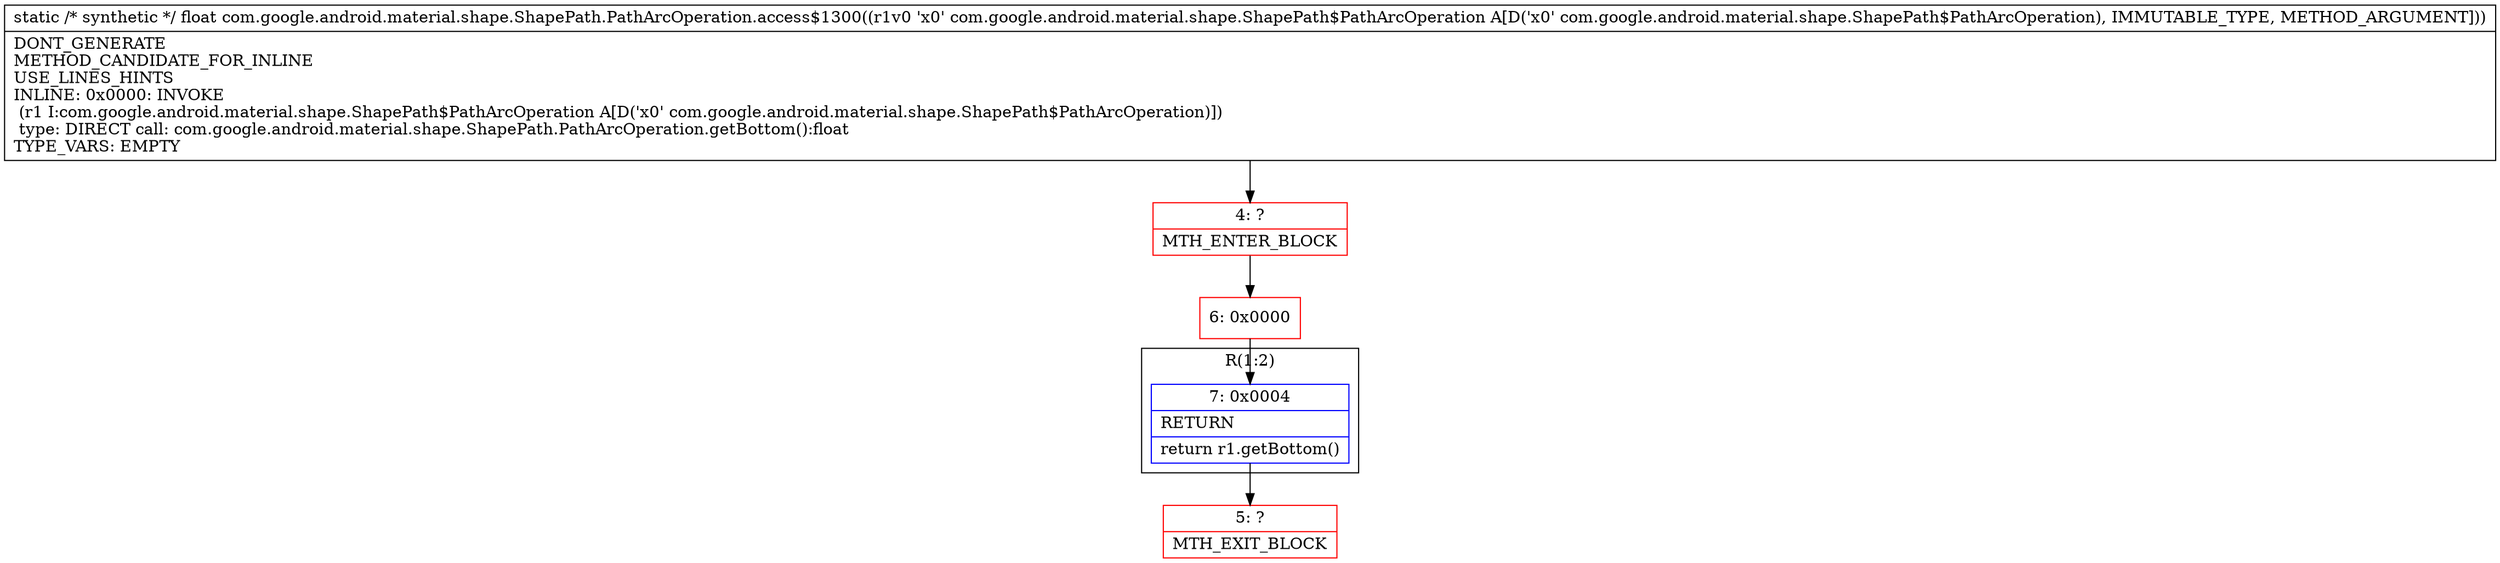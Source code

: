 digraph "CFG forcom.google.android.material.shape.ShapePath.PathArcOperation.access$1300(Lcom\/google\/android\/material\/shape\/ShapePath$PathArcOperation;)F" {
subgraph cluster_Region_396849406 {
label = "R(1:2)";
node [shape=record,color=blue];
Node_7 [shape=record,label="{7\:\ 0x0004|RETURN\l|return r1.getBottom()\l}"];
}
Node_4 [shape=record,color=red,label="{4\:\ ?|MTH_ENTER_BLOCK\l}"];
Node_6 [shape=record,color=red,label="{6\:\ 0x0000}"];
Node_5 [shape=record,color=red,label="{5\:\ ?|MTH_EXIT_BLOCK\l}"];
MethodNode[shape=record,label="{static \/* synthetic *\/ float com.google.android.material.shape.ShapePath.PathArcOperation.access$1300((r1v0 'x0' com.google.android.material.shape.ShapePath$PathArcOperation A[D('x0' com.google.android.material.shape.ShapePath$PathArcOperation), IMMUTABLE_TYPE, METHOD_ARGUMENT]))  | DONT_GENERATE\lMETHOD_CANDIDATE_FOR_INLINE\lUSE_LINES_HINTS\lINLINE: 0x0000: INVOKE  \l  (r1 I:com.google.android.material.shape.ShapePath$PathArcOperation A[D('x0' com.google.android.material.shape.ShapePath$PathArcOperation)])\l type: DIRECT call: com.google.android.material.shape.ShapePath.PathArcOperation.getBottom():float\lTYPE_VARS: EMPTY\l}"];
MethodNode -> Node_4;Node_7 -> Node_5;
Node_4 -> Node_6;
Node_6 -> Node_7;
}

